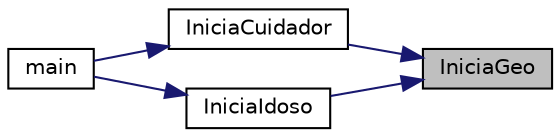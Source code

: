 digraph "IniciaGeo"
{
 // LATEX_PDF_SIZE
  edge [fontname="Helvetica",fontsize="10",labelfontname="Helvetica",labelfontsize="10"];
  node [fontname="Helvetica",fontsize="10",shape=record];
  rankdir="RL";
  Node1 [label="IniciaGeo",height=0.2,width=0.4,color="black", fillcolor="grey75", style="filled", fontcolor="black",tooltip="Faz a alocacao de memoria e inicializacao de uma variavel do tipo Geoloc, responsavel por armazenas e..."];
  Node1 -> Node2 [dir="back",color="midnightblue",fontsize="10",style="solid"];
  Node2 [label="IniciaCuidador",height=0.2,width=0.4,color="black", fillcolor="white", style="filled",URL="$cuidador_8h.html#aeb8e274de45a5c99428ad3740eef86b8",tooltip="Faz a alocacao de memoria e inicializacao de uma variavel do tipo cuidador."];
  Node2 -> Node3 [dir="back",color="midnightblue",fontsize="10",style="solid"];
  Node3 [label="main",height=0.2,width=0.4,color="black", fillcolor="white", style="filled",URL="$cliente_8c.html#a0ddf1224851353fc92bfbff6f499fa97",tooltip=" "];
  Node1 -> Node4 [dir="back",color="midnightblue",fontsize="10",style="solid"];
  Node4 [label="IniciaIdoso",height=0.2,width=0.4,color="black", fillcolor="white", style="filled",URL="$idoso_8h.html#a3f54e9cc6f8cd2c53e2c3a09aefc32db",tooltip="Faz a alocacao de memoria e inicializacao de uma variavel do tipo Idoso."];
  Node4 -> Node3 [dir="back",color="midnightblue",fontsize="10",style="solid"];
}
